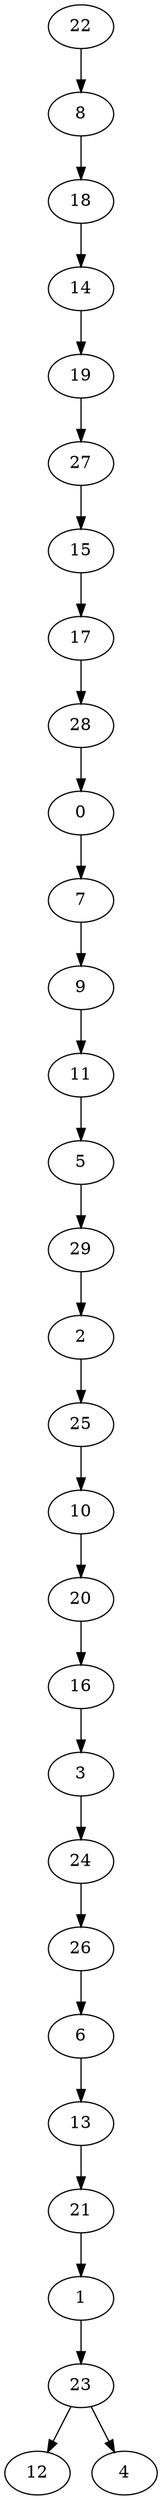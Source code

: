 digraph my_graph {
22 [label=22]
8 [label=8]
18 [label=18]
14 [label=14]
19 [label=19]
27 [label=27]
15 [label=15]
17 [label=17]
28 [label=28]
0 [label=0]
7 [label=7]
9 [label=9]
11 [label=11]
5 [label=5]
29 [label=29]
2 [label=2]
25 [label=25]
10 [label=10]
20 [label=20]
16 [label=16]
3 [label=3]
24 [label=24]
26 [label=26]
6 [label=6]
13 [label=13]
21 [label=21]
1 [label=1]
23 [label=23]
12 [label=12]
4 [label=4]
22->8
8->18
18->14
14->19
19->27
27->15
15->17
17->28
28->0
0->7
7->9
9->11
11->5
5->29
29->2
2->25
25->10
10->20
20->16
16->3
3->24
24->26
26->6
6->13
13->21
21->1
1->23
23->12
23->4
}